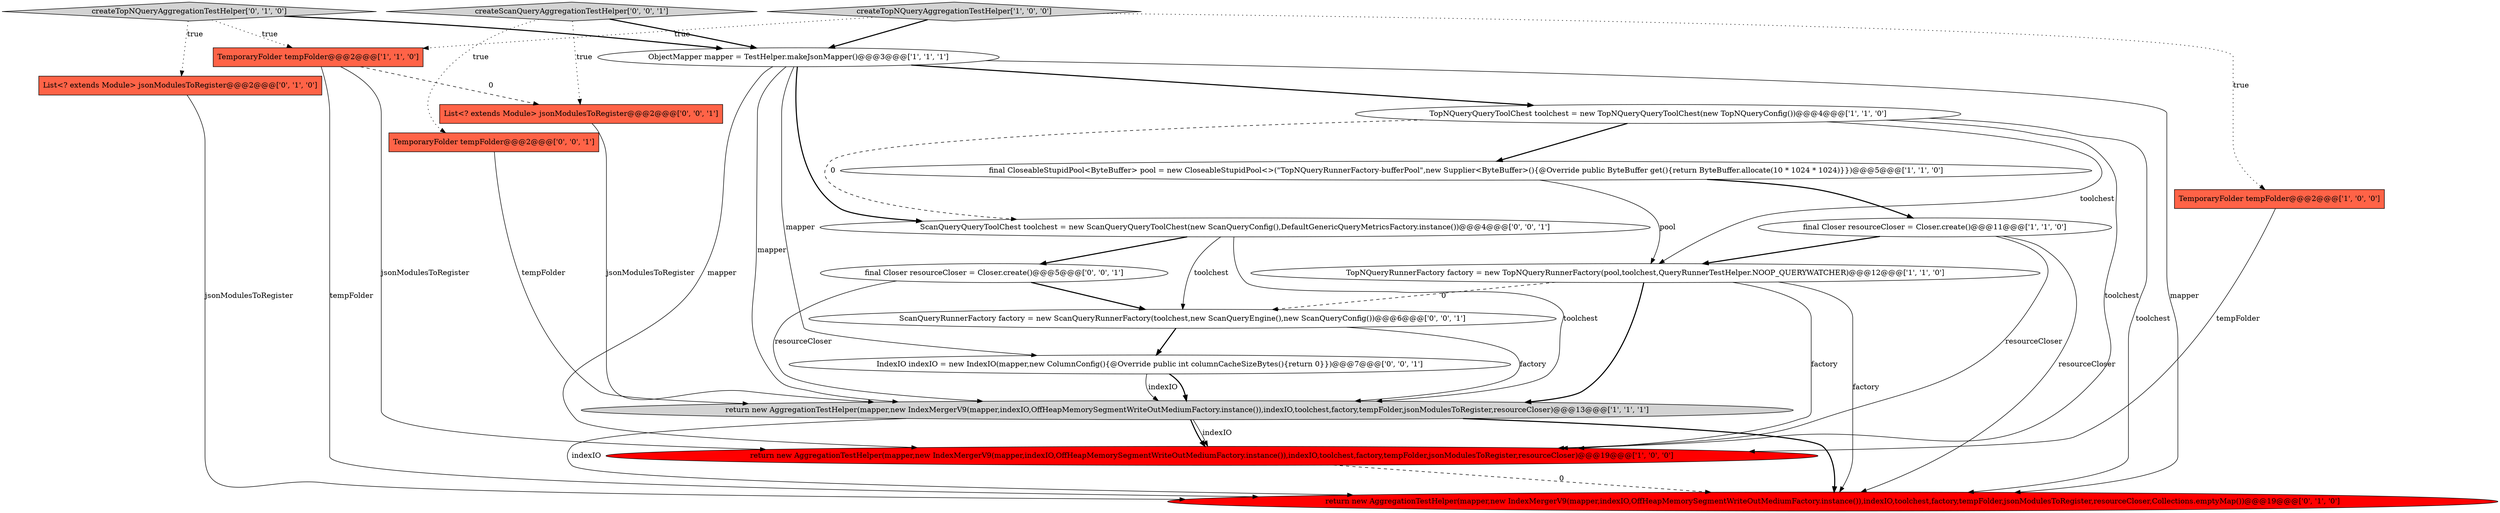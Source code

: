 digraph {
9 [style = filled, label = "TemporaryFolder tempFolder@@@2@@@['1', '1', '0']", fillcolor = tomato, shape = box image = "AAA0AAABBB1BBB"];
19 [style = filled, label = "List<? extends Module> jsonModulesToRegister@@@2@@@['0', '0', '1']", fillcolor = tomato, shape = box image = "AAA0AAABBB3BBB"];
14 [style = filled, label = "IndexIO indexIO = new IndexIO(mapper,new ColumnConfig(){@Override public int columnCacheSizeBytes(){return 0}})@@@7@@@['0', '0', '1']", fillcolor = white, shape = ellipse image = "AAA0AAABBB3BBB"];
6 [style = filled, label = "return new AggregationTestHelper(mapper,new IndexMergerV9(mapper,indexIO,OffHeapMemorySegmentWriteOutMediumFactory.instance()),indexIO,toolchest,factory,tempFolder,jsonModulesToRegister,resourceCloser)@@@19@@@['1', '0', '0']", fillcolor = red, shape = ellipse image = "AAA1AAABBB1BBB"];
7 [style = filled, label = "final CloseableStupidPool<ByteBuffer> pool = new CloseableStupidPool<>(\"TopNQueryRunnerFactory-bufferPool\",new Supplier<ByteBuffer>(){@Override public ByteBuffer get(){return ByteBuffer.allocate(10 * 1024 * 1024)}})@@@5@@@['1', '1', '0']", fillcolor = white, shape = ellipse image = "AAA0AAABBB1BBB"];
12 [style = filled, label = "createTopNQueryAggregationTestHelper['0', '1', '0']", fillcolor = lightgray, shape = diamond image = "AAA0AAABBB2BBB"];
13 [style = filled, label = "final Closer resourceCloser = Closer.create()@@@5@@@['0', '0', '1']", fillcolor = white, shape = ellipse image = "AAA0AAABBB3BBB"];
16 [style = filled, label = "ScanQueryRunnerFactory factory = new ScanQueryRunnerFactory(toolchest,new ScanQueryEngine(),new ScanQueryConfig())@@@6@@@['0', '0', '1']", fillcolor = white, shape = ellipse image = "AAA0AAABBB3BBB"];
17 [style = filled, label = "ScanQueryQueryToolChest toolchest = new ScanQueryQueryToolChest(new ScanQueryConfig(),DefaultGenericQueryMetricsFactory.instance())@@@4@@@['0', '0', '1']", fillcolor = white, shape = ellipse image = "AAA0AAABBB3BBB"];
1 [style = filled, label = "final Closer resourceCloser = Closer.create()@@@11@@@['1', '1', '0']", fillcolor = white, shape = ellipse image = "AAA0AAABBB1BBB"];
8 [style = filled, label = "TopNQueryQueryToolChest toolchest = new TopNQueryQueryToolChest(new TopNQueryConfig())@@@4@@@['1', '1', '0']", fillcolor = white, shape = ellipse image = "AAA0AAABBB1BBB"];
15 [style = filled, label = "TemporaryFolder tempFolder@@@2@@@['0', '0', '1']", fillcolor = tomato, shape = box image = "AAA0AAABBB3BBB"];
5 [style = filled, label = "TemporaryFolder tempFolder@@@2@@@['1', '0', '0']", fillcolor = tomato, shape = box image = "AAA0AAABBB1BBB"];
10 [style = filled, label = "return new AggregationTestHelper(mapper,new IndexMergerV9(mapper,indexIO,OffHeapMemorySegmentWriteOutMediumFactory.instance()),indexIO,toolchest,factory,tempFolder,jsonModulesToRegister,resourceCloser,Collections.emptyMap())@@@19@@@['0', '1', '0']", fillcolor = red, shape = ellipse image = "AAA1AAABBB2BBB"];
18 [style = filled, label = "createScanQueryAggregationTestHelper['0', '0', '1']", fillcolor = lightgray, shape = diamond image = "AAA0AAABBB3BBB"];
2 [style = filled, label = "ObjectMapper mapper = TestHelper.makeJsonMapper()@@@3@@@['1', '1', '1']", fillcolor = white, shape = ellipse image = "AAA0AAABBB1BBB"];
3 [style = filled, label = "return new AggregationTestHelper(mapper,new IndexMergerV9(mapper,indexIO,OffHeapMemorySegmentWriteOutMediumFactory.instance()),indexIO,toolchest,factory,tempFolder,jsonModulesToRegister,resourceCloser)@@@13@@@['1', '1', '1']", fillcolor = lightgray, shape = ellipse image = "AAA0AAABBB1BBB"];
0 [style = filled, label = "TopNQueryRunnerFactory factory = new TopNQueryRunnerFactory(pool,toolchest,QueryRunnerTestHelper.NOOP_QUERYWATCHER)@@@12@@@['1', '1', '0']", fillcolor = white, shape = ellipse image = "AAA0AAABBB1BBB"];
11 [style = filled, label = "List<? extends Module> jsonModulesToRegister@@@2@@@['0', '1', '0']", fillcolor = tomato, shape = box image = "AAA0AAABBB2BBB"];
4 [style = filled, label = "createTopNQueryAggregationTestHelper['1', '0', '0']", fillcolor = lightgray, shape = diamond image = "AAA0AAABBB1BBB"];
2->17 [style = bold, label=""];
0->3 [style = bold, label=""];
13->3 [style = solid, label="resourceCloser"];
14->3 [style = bold, label=""];
4->5 [style = dotted, label="true"];
7->1 [style = bold, label=""];
15->3 [style = solid, label="tempFolder"];
2->3 [style = solid, label="mapper"];
5->6 [style = solid, label="tempFolder"];
11->10 [style = solid, label="jsonModulesToRegister"];
0->16 [style = dashed, label="0"];
18->19 [style = dotted, label="true"];
18->15 [style = dotted, label="true"];
3->10 [style = solid, label="indexIO"];
3->6 [style = bold, label=""];
2->6 [style = solid, label="mapper"];
0->10 [style = solid, label="factory"];
17->3 [style = solid, label="toolchest"];
1->0 [style = bold, label=""];
4->2 [style = bold, label=""];
8->0 [style = solid, label="toolchest"];
18->2 [style = bold, label=""];
2->10 [style = solid, label="mapper"];
9->6 [style = solid, label="jsonModulesToRegister"];
13->16 [style = bold, label=""];
8->6 [style = solid, label="toolchest"];
8->7 [style = bold, label=""];
6->10 [style = dashed, label="0"];
14->3 [style = solid, label="indexIO"];
12->11 [style = dotted, label="true"];
9->19 [style = dashed, label="0"];
3->6 [style = solid, label="indexIO"];
3->10 [style = bold, label=""];
12->2 [style = bold, label=""];
1->10 [style = solid, label="resourceCloser"];
16->3 [style = solid, label="factory"];
9->10 [style = solid, label="tempFolder"];
19->3 [style = solid, label="jsonModulesToRegister"];
17->16 [style = solid, label="toolchest"];
8->17 [style = dashed, label="0"];
16->14 [style = bold, label=""];
8->10 [style = solid, label="toolchest"];
17->13 [style = bold, label=""];
1->6 [style = solid, label="resourceCloser"];
2->14 [style = solid, label="mapper"];
4->9 [style = dotted, label="true"];
7->0 [style = solid, label="pool"];
2->8 [style = bold, label=""];
12->9 [style = dotted, label="true"];
0->6 [style = solid, label="factory"];
}
